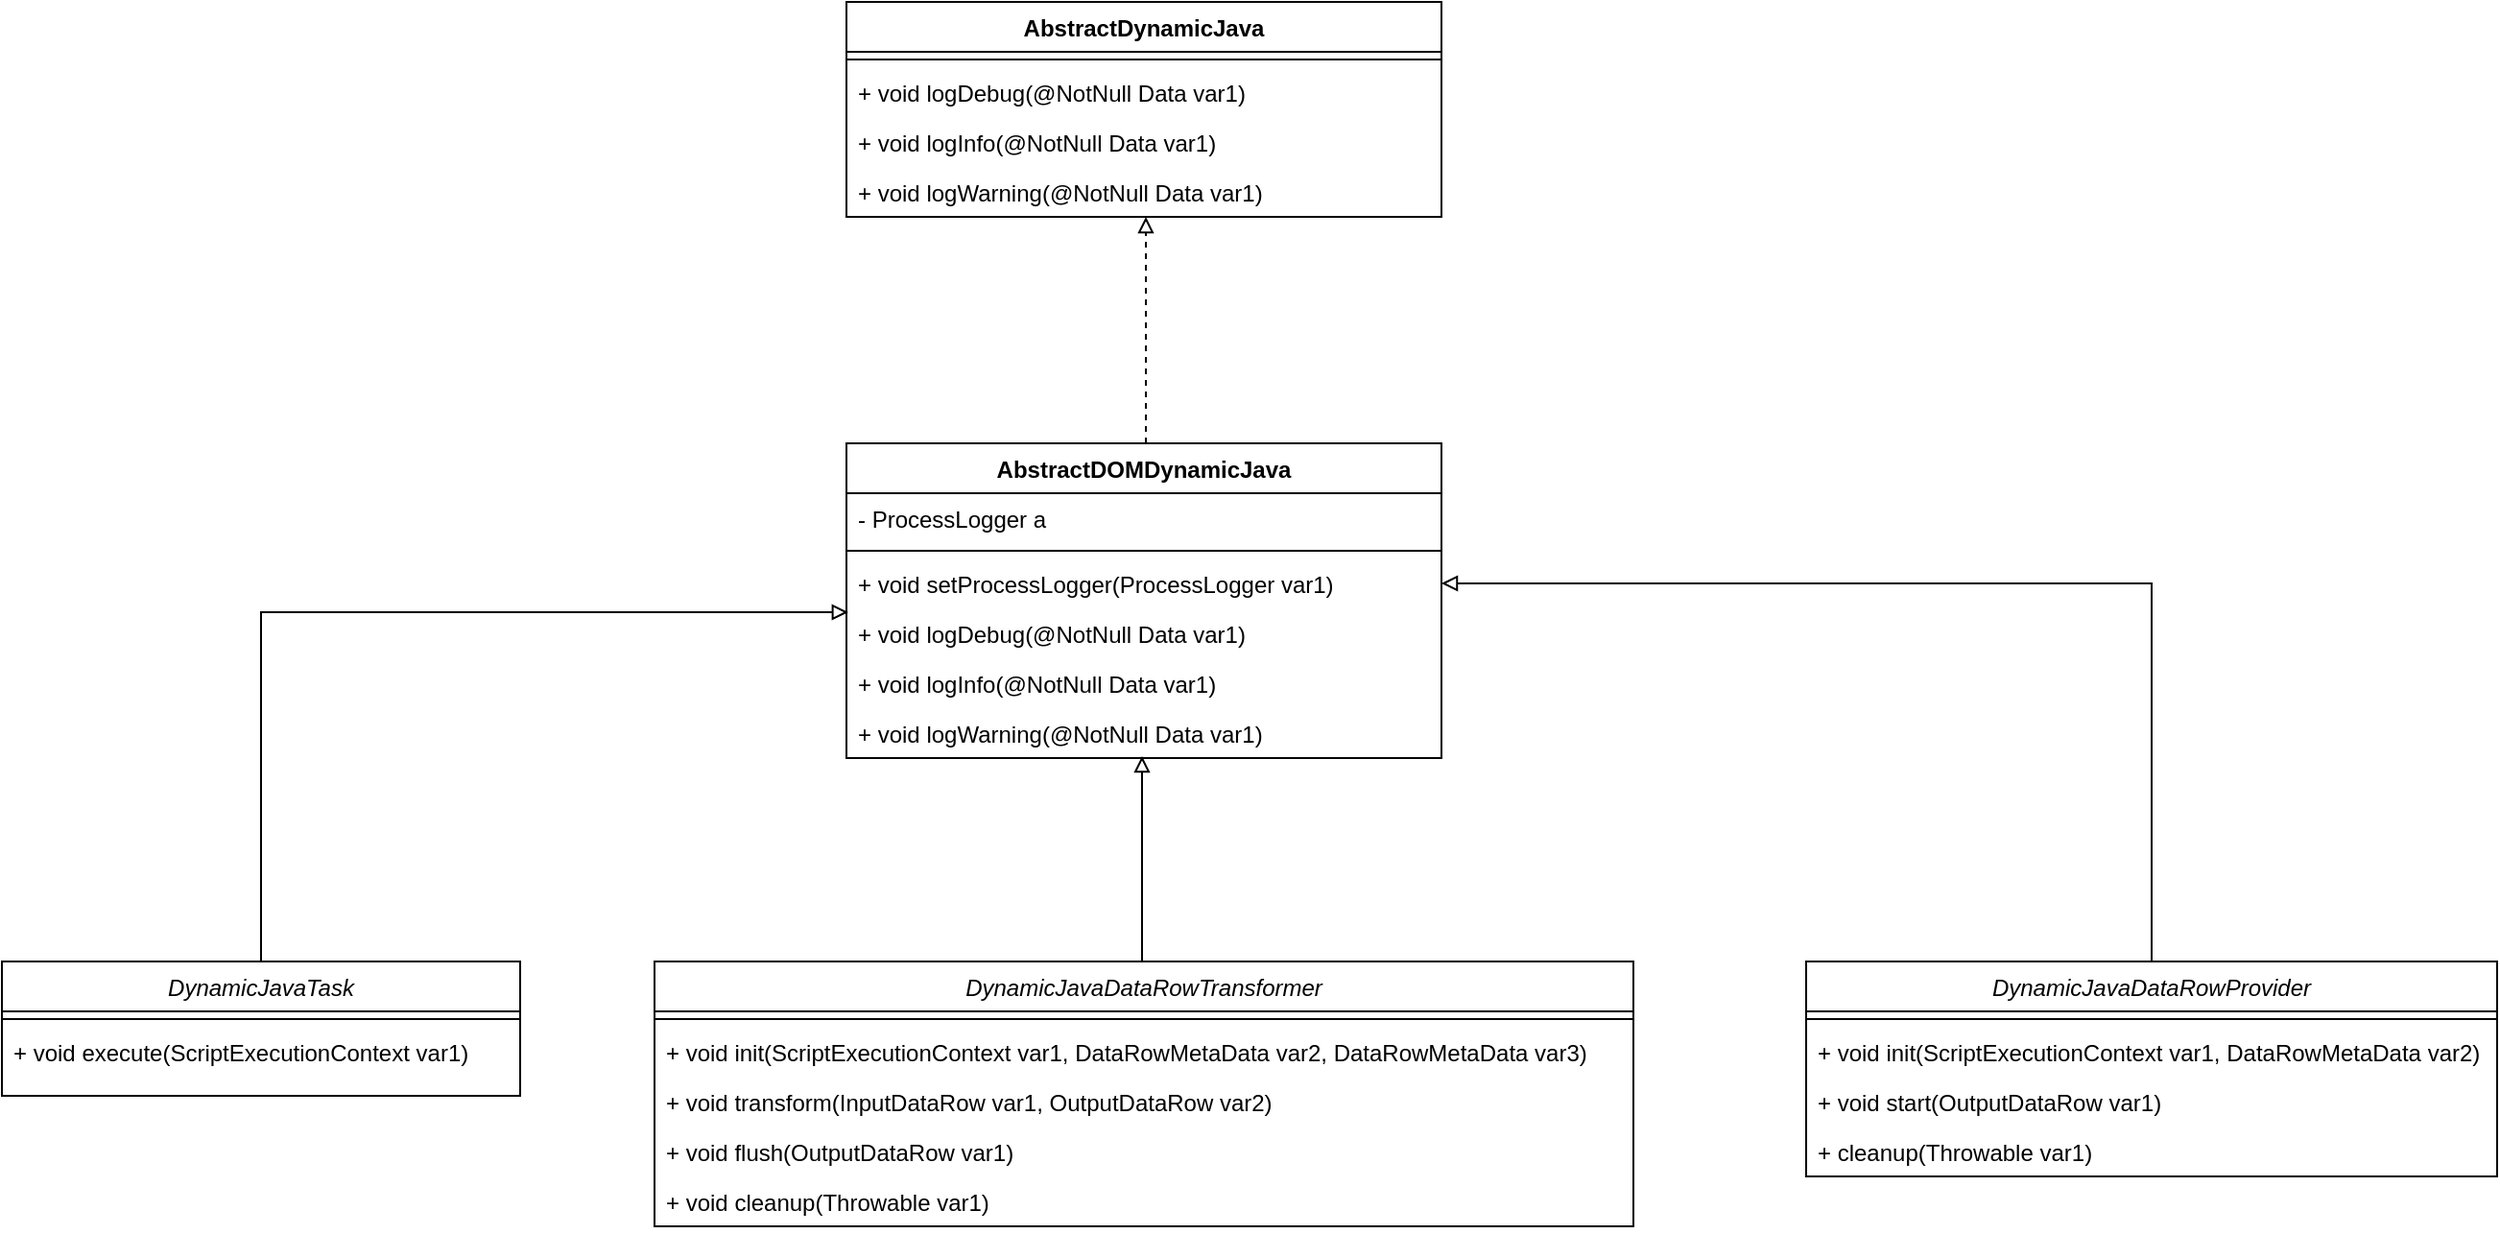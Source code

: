<mxfile version="14.8.5" type="github">
  <diagram id="C5RBs43oDa-KdzZeNtuy" name="Page-1">
    <mxGraphModel dx="2062" dy="1122" grid="1" gridSize="10" guides="1" tooltips="1" connect="1" arrows="1" fold="1" page="1" pageScale="1" pageWidth="827" pageHeight="1169" math="0" shadow="0">
      <root>
        <mxCell id="WIyWlLk6GJQsqaUBKTNV-0" />
        <mxCell id="WIyWlLk6GJQsqaUBKTNV-1" parent="WIyWlLk6GJQsqaUBKTNV-0" />
        <mxCell id="hN4CRDBzSn2ZS2i-GbUE-22" style="edgeStyle=elbowEdgeStyle;rounded=0;orthogonalLoop=1;jettySize=auto;html=1;endArrow=block;endFill=0;entryX=0.003;entryY=0.077;entryDx=0;entryDy=0;entryPerimeter=0;" edge="1" parent="WIyWlLk6GJQsqaUBKTNV-1" target="hN4CRDBzSn2ZS2i-GbUE-19">
          <mxGeometry relative="1" as="geometry">
            <mxPoint x="185" y="640" as="sourcePoint" />
            <Array as="points">
              <mxPoint x="185" y="480" />
            </Array>
          </mxGeometry>
        </mxCell>
        <mxCell id="zkfFHV4jXpPFQw0GAbJ--0" value="DynamicJavaTask" style="swimlane;fontStyle=2;align=center;verticalAlign=top;childLayout=stackLayout;horizontal=1;startSize=26;horizontalStack=0;resizeParent=1;resizeLast=0;collapsible=1;marginBottom=0;rounded=0;shadow=0;strokeWidth=1;" parent="WIyWlLk6GJQsqaUBKTNV-1" vertex="1">
          <mxGeometry x="50" y="640" width="270" height="70" as="geometry">
            <mxRectangle x="230" y="140" width="160" height="26" as="alternateBounds" />
          </mxGeometry>
        </mxCell>
        <mxCell id="zkfFHV4jXpPFQw0GAbJ--4" value="" style="line;html=1;strokeWidth=1;align=left;verticalAlign=middle;spacingTop=-1;spacingLeft=3;spacingRight=3;rotatable=0;labelPosition=right;points=[];portConstraint=eastwest;" parent="zkfFHV4jXpPFQw0GAbJ--0" vertex="1">
          <mxGeometry y="26" width="270" height="8" as="geometry" />
        </mxCell>
        <mxCell id="zkfFHV4jXpPFQw0GAbJ--5" value="+ void execute(ScriptExecutionContext var1)" style="text;align=left;verticalAlign=top;spacingLeft=4;spacingRight=4;overflow=hidden;rotatable=0;points=[[0,0.5],[1,0.5]];portConstraint=eastwest;" parent="zkfFHV4jXpPFQw0GAbJ--0" vertex="1">
          <mxGeometry y="34" width="270" height="26" as="geometry" />
        </mxCell>
        <mxCell id="hN4CRDBzSn2ZS2i-GbUE-23" style="rounded=0;orthogonalLoop=1;jettySize=auto;html=1;entryX=0.497;entryY=0.962;entryDx=0;entryDy=0;entryPerimeter=0;endArrow=block;endFill=0;edgeStyle=elbowEdgeStyle;" edge="1" parent="WIyWlLk6GJQsqaUBKTNV-1" source="hN4CRDBzSn2ZS2i-GbUE-0" target="hN4CRDBzSn2ZS2i-GbUE-21">
          <mxGeometry relative="1" as="geometry" />
        </mxCell>
        <mxCell id="hN4CRDBzSn2ZS2i-GbUE-0" value="DynamicJavaDataRowTransformer" style="swimlane;fontStyle=2;align=center;verticalAlign=top;childLayout=stackLayout;horizontal=1;startSize=26;horizontalStack=0;resizeParent=1;resizeLast=0;collapsible=1;marginBottom=0;rounded=0;shadow=0;strokeWidth=1;" vertex="1" parent="WIyWlLk6GJQsqaUBKTNV-1">
          <mxGeometry x="390" y="640" width="510" height="138" as="geometry">
            <mxRectangle x="230" y="140" width="160" height="26" as="alternateBounds" />
          </mxGeometry>
        </mxCell>
        <mxCell id="hN4CRDBzSn2ZS2i-GbUE-1" value="" style="line;html=1;strokeWidth=1;align=left;verticalAlign=middle;spacingTop=-1;spacingLeft=3;spacingRight=3;rotatable=0;labelPosition=right;points=[];portConstraint=eastwest;" vertex="1" parent="hN4CRDBzSn2ZS2i-GbUE-0">
          <mxGeometry y="26" width="510" height="8" as="geometry" />
        </mxCell>
        <mxCell id="hN4CRDBzSn2ZS2i-GbUE-2" value="+ void init(ScriptExecutionContext var1, DataRowMetaData var2, DataRowMetaData var3)" style="text;align=left;verticalAlign=top;spacingLeft=4;spacingRight=4;overflow=hidden;rotatable=0;points=[[0,0.5],[1,0.5]];portConstraint=eastwest;" vertex="1" parent="hN4CRDBzSn2ZS2i-GbUE-0">
          <mxGeometry y="34" width="510" height="26" as="geometry" />
        </mxCell>
        <mxCell id="hN4CRDBzSn2ZS2i-GbUE-6" value="+ void transform(InputDataRow var1, OutputDataRow var2)" style="text;align=left;verticalAlign=top;spacingLeft=4;spacingRight=4;overflow=hidden;rotatable=0;points=[[0,0.5],[1,0.5]];portConstraint=eastwest;" vertex="1" parent="hN4CRDBzSn2ZS2i-GbUE-0">
          <mxGeometry y="60" width="510" height="26" as="geometry" />
        </mxCell>
        <mxCell id="hN4CRDBzSn2ZS2i-GbUE-7" value="+ void flush(OutputDataRow var1)" style="text;align=left;verticalAlign=top;spacingLeft=4;spacingRight=4;overflow=hidden;rotatable=0;points=[[0,0.5],[1,0.5]];portConstraint=eastwest;" vertex="1" parent="hN4CRDBzSn2ZS2i-GbUE-0">
          <mxGeometry y="86" width="510" height="26" as="geometry" />
        </mxCell>
        <mxCell id="hN4CRDBzSn2ZS2i-GbUE-8" value="+ void cleanup(Throwable var1)" style="text;align=left;verticalAlign=top;spacingLeft=4;spacingRight=4;overflow=hidden;rotatable=0;points=[[0,0.5],[1,0.5]];portConstraint=eastwest;" vertex="1" parent="hN4CRDBzSn2ZS2i-GbUE-0">
          <mxGeometry y="112" width="510" height="26" as="geometry" />
        </mxCell>
        <mxCell id="hN4CRDBzSn2ZS2i-GbUE-24" style="edgeStyle=elbowEdgeStyle;rounded=0;orthogonalLoop=1;jettySize=auto;html=1;entryX=1;entryY=0.5;entryDx=0;entryDy=0;endArrow=block;endFill=0;" edge="1" parent="WIyWlLk6GJQsqaUBKTNV-1" source="hN4CRDBzSn2ZS2i-GbUE-3" target="hN4CRDBzSn2ZS2i-GbUE-18">
          <mxGeometry relative="1" as="geometry">
            <Array as="points">
              <mxPoint x="1170" y="530" />
            </Array>
          </mxGeometry>
        </mxCell>
        <mxCell id="hN4CRDBzSn2ZS2i-GbUE-3" value="DynamicJavaDataRowProvider" style="swimlane;fontStyle=2;align=center;verticalAlign=top;childLayout=stackLayout;horizontal=1;startSize=26;horizontalStack=0;resizeParent=1;resizeLast=0;collapsible=1;marginBottom=0;rounded=0;shadow=0;strokeWidth=1;" vertex="1" parent="WIyWlLk6GJQsqaUBKTNV-1">
          <mxGeometry x="990" y="640" width="360" height="112" as="geometry">
            <mxRectangle x="230" y="140" width="160" height="26" as="alternateBounds" />
          </mxGeometry>
        </mxCell>
        <mxCell id="hN4CRDBzSn2ZS2i-GbUE-4" value="" style="line;html=1;strokeWidth=1;align=left;verticalAlign=middle;spacingTop=-1;spacingLeft=3;spacingRight=3;rotatable=0;labelPosition=right;points=[];portConstraint=eastwest;" vertex="1" parent="hN4CRDBzSn2ZS2i-GbUE-3">
          <mxGeometry y="26" width="360" height="8" as="geometry" />
        </mxCell>
        <mxCell id="hN4CRDBzSn2ZS2i-GbUE-5" value="+ void init(ScriptExecutionContext var1, DataRowMetaData var2)" style="text;align=left;verticalAlign=top;spacingLeft=4;spacingRight=4;overflow=hidden;rotatable=0;points=[[0,0.5],[1,0.5]];portConstraint=eastwest;" vertex="1" parent="hN4CRDBzSn2ZS2i-GbUE-3">
          <mxGeometry y="34" width="360" height="26" as="geometry" />
        </mxCell>
        <mxCell id="hN4CRDBzSn2ZS2i-GbUE-9" value="+ void start(OutputDataRow var1)" style="text;align=left;verticalAlign=top;spacingLeft=4;spacingRight=4;overflow=hidden;rotatable=0;points=[[0,0.5],[1,0.5]];portConstraint=eastwest;" vertex="1" parent="hN4CRDBzSn2ZS2i-GbUE-3">
          <mxGeometry y="60" width="360" height="26" as="geometry" />
        </mxCell>
        <mxCell id="hN4CRDBzSn2ZS2i-GbUE-10" value="+ cleanup(Throwable var1)" style="text;align=left;verticalAlign=top;spacingLeft=4;spacingRight=4;overflow=hidden;rotatable=0;points=[[0,0.5],[1,0.5]];portConstraint=eastwest;" vertex="1" parent="hN4CRDBzSn2ZS2i-GbUE-3">
          <mxGeometry y="86" width="360" height="26" as="geometry" />
        </mxCell>
        <mxCell id="hN4CRDBzSn2ZS2i-GbUE-32" style="edgeStyle=elbowEdgeStyle;rounded=0;orthogonalLoop=1;jettySize=auto;html=1;entryX=0.503;entryY=1;entryDx=0;entryDy=0;entryPerimeter=0;endArrow=block;endFill=0;dashed=1;" edge="1" parent="WIyWlLk6GJQsqaUBKTNV-1" source="hN4CRDBzSn2ZS2i-GbUE-15" target="hN4CRDBzSn2ZS2i-GbUE-31">
          <mxGeometry relative="1" as="geometry" />
        </mxCell>
        <mxCell id="hN4CRDBzSn2ZS2i-GbUE-15" value="AbstractDOMDynamicJava" style="swimlane;fontStyle=1;align=center;verticalAlign=top;childLayout=stackLayout;horizontal=1;startSize=26;horizontalStack=0;resizeParent=1;resizeParentMax=0;resizeLast=0;collapsible=1;marginBottom=0;rounded=0;shadow=0;strokeWidth=1;" vertex="1" parent="WIyWlLk6GJQsqaUBKTNV-1">
          <mxGeometry x="490" y="370" width="310" height="164" as="geometry" />
        </mxCell>
        <mxCell id="hN4CRDBzSn2ZS2i-GbUE-16" value="- ProcessLogger a" style="text;strokeColor=none;fillColor=none;align=left;verticalAlign=top;spacingLeft=4;spacingRight=4;overflow=hidden;rotatable=0;points=[[0,0.5],[1,0.5]];portConstraint=eastwest;" vertex="1" parent="hN4CRDBzSn2ZS2i-GbUE-15">
          <mxGeometry y="26" width="310" height="26" as="geometry" />
        </mxCell>
        <mxCell id="hN4CRDBzSn2ZS2i-GbUE-17" value="" style="line;strokeWidth=1;fillColor=none;align=left;verticalAlign=middle;spacingTop=-1;spacingLeft=3;spacingRight=3;rotatable=0;labelPosition=right;points=[];portConstraint=eastwest;" vertex="1" parent="hN4CRDBzSn2ZS2i-GbUE-15">
          <mxGeometry y="52" width="310" height="8" as="geometry" />
        </mxCell>
        <mxCell id="hN4CRDBzSn2ZS2i-GbUE-18" value="+ void setProcessLogger(ProcessLogger var1)" style="text;strokeColor=none;fillColor=none;align=left;verticalAlign=top;spacingLeft=4;spacingRight=4;overflow=hidden;rotatable=0;points=[[0,0.5],[1,0.5]];portConstraint=eastwest;" vertex="1" parent="hN4CRDBzSn2ZS2i-GbUE-15">
          <mxGeometry y="60" width="310" height="26" as="geometry" />
        </mxCell>
        <mxCell id="hN4CRDBzSn2ZS2i-GbUE-19" value="+ void logDebug(@NotNull Data var1)" style="text;strokeColor=none;fillColor=none;align=left;verticalAlign=top;spacingLeft=4;spacingRight=4;overflow=hidden;rotatable=0;points=[[0,0.5],[1,0.5]];portConstraint=eastwest;" vertex="1" parent="hN4CRDBzSn2ZS2i-GbUE-15">
          <mxGeometry y="86" width="310" height="26" as="geometry" />
        </mxCell>
        <mxCell id="hN4CRDBzSn2ZS2i-GbUE-20" value="+ void logInfo(@NotNull Data var1)" style="text;strokeColor=none;fillColor=none;align=left;verticalAlign=top;spacingLeft=4;spacingRight=4;overflow=hidden;rotatable=0;points=[[0,0.5],[1,0.5]];portConstraint=eastwest;" vertex="1" parent="hN4CRDBzSn2ZS2i-GbUE-15">
          <mxGeometry y="112" width="310" height="26" as="geometry" />
        </mxCell>
        <mxCell id="hN4CRDBzSn2ZS2i-GbUE-21" value="+ void logWarning(@NotNull Data var1)" style="text;strokeColor=none;fillColor=none;align=left;verticalAlign=top;spacingLeft=4;spacingRight=4;overflow=hidden;rotatable=0;points=[[0,0.5],[1,0.5]];portConstraint=eastwest;" vertex="1" parent="hN4CRDBzSn2ZS2i-GbUE-15">
          <mxGeometry y="138" width="310" height="26" as="geometry" />
        </mxCell>
        <mxCell id="hN4CRDBzSn2ZS2i-GbUE-25" value="AbstractDynamicJava" style="swimlane;fontStyle=1;align=center;verticalAlign=top;childLayout=stackLayout;horizontal=1;startSize=26;horizontalStack=0;resizeParent=1;resizeParentMax=0;resizeLast=0;collapsible=1;marginBottom=0;rounded=0;shadow=0;strokeWidth=1;" vertex="1" parent="WIyWlLk6GJQsqaUBKTNV-1">
          <mxGeometry x="490" y="140" width="310" height="112" as="geometry" />
        </mxCell>
        <mxCell id="hN4CRDBzSn2ZS2i-GbUE-27" value="" style="line;strokeWidth=1;fillColor=none;align=left;verticalAlign=middle;spacingTop=-1;spacingLeft=3;spacingRight=3;rotatable=0;labelPosition=right;points=[];portConstraint=eastwest;" vertex="1" parent="hN4CRDBzSn2ZS2i-GbUE-25">
          <mxGeometry y="26" width="310" height="8" as="geometry" />
        </mxCell>
        <mxCell id="hN4CRDBzSn2ZS2i-GbUE-29" value="+ void logDebug(@NotNull Data var1)" style="text;strokeColor=none;fillColor=none;align=left;verticalAlign=top;spacingLeft=4;spacingRight=4;overflow=hidden;rotatable=0;points=[[0,0.5],[1,0.5]];portConstraint=eastwest;" vertex="1" parent="hN4CRDBzSn2ZS2i-GbUE-25">
          <mxGeometry y="34" width="310" height="26" as="geometry" />
        </mxCell>
        <mxCell id="hN4CRDBzSn2ZS2i-GbUE-30" value="+ void logInfo(@NotNull Data var1)" style="text;strokeColor=none;fillColor=none;align=left;verticalAlign=top;spacingLeft=4;spacingRight=4;overflow=hidden;rotatable=0;points=[[0,0.5],[1,0.5]];portConstraint=eastwest;" vertex="1" parent="hN4CRDBzSn2ZS2i-GbUE-25">
          <mxGeometry y="60" width="310" height="26" as="geometry" />
        </mxCell>
        <mxCell id="hN4CRDBzSn2ZS2i-GbUE-31" value="+ void logWarning(@NotNull Data var1)" style="text;strokeColor=none;fillColor=none;align=left;verticalAlign=top;spacingLeft=4;spacingRight=4;overflow=hidden;rotatable=0;points=[[0,0.5],[1,0.5]];portConstraint=eastwest;" vertex="1" parent="hN4CRDBzSn2ZS2i-GbUE-25">
          <mxGeometry y="86" width="310" height="26" as="geometry" />
        </mxCell>
      </root>
    </mxGraphModel>
  </diagram>
</mxfile>

